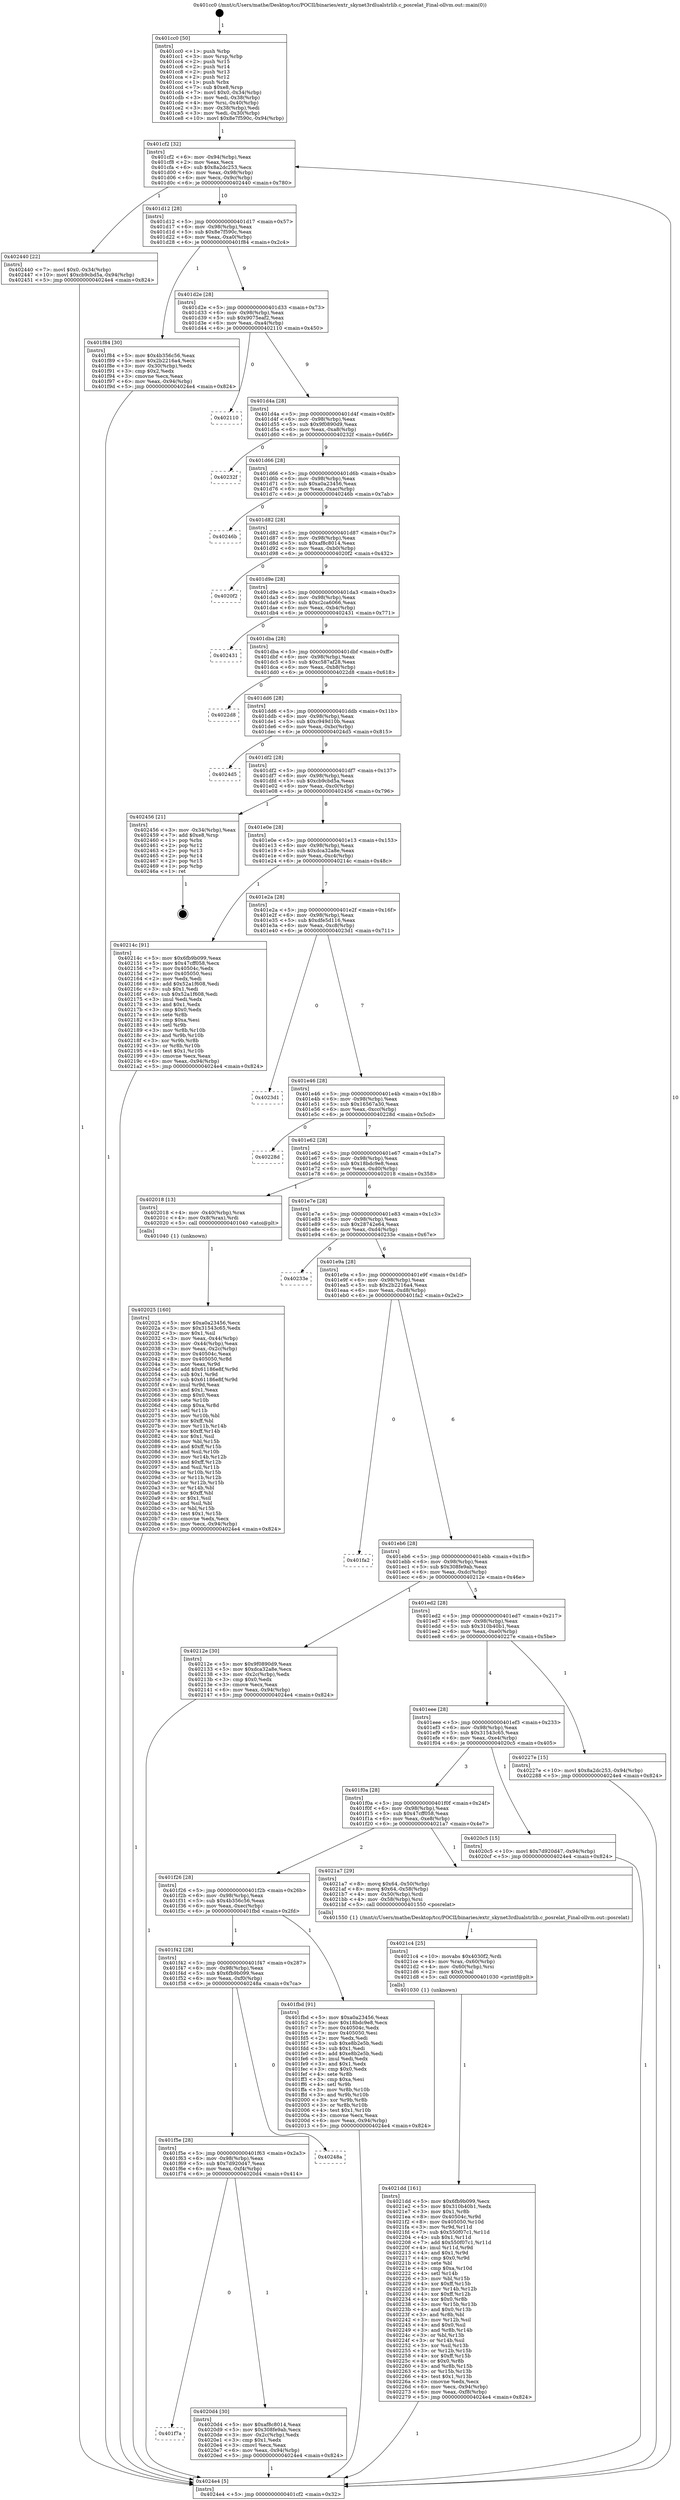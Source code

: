digraph "0x401cc0" {
  label = "0x401cc0 (/mnt/c/Users/mathe/Desktop/tcc/POCII/binaries/extr_skynet3rdlualstrlib.c_posrelat_Final-ollvm.out::main(0))"
  labelloc = "t"
  node[shape=record]

  Entry [label="",width=0.3,height=0.3,shape=circle,fillcolor=black,style=filled]
  "0x401cf2" [label="{
     0x401cf2 [32]\l
     | [instrs]\l
     &nbsp;&nbsp;0x401cf2 \<+6\>: mov -0x94(%rbp),%eax\l
     &nbsp;&nbsp;0x401cf8 \<+2\>: mov %eax,%ecx\l
     &nbsp;&nbsp;0x401cfa \<+6\>: sub $0x8a2dc253,%ecx\l
     &nbsp;&nbsp;0x401d00 \<+6\>: mov %eax,-0x98(%rbp)\l
     &nbsp;&nbsp;0x401d06 \<+6\>: mov %ecx,-0x9c(%rbp)\l
     &nbsp;&nbsp;0x401d0c \<+6\>: je 0000000000402440 \<main+0x780\>\l
  }"]
  "0x402440" [label="{
     0x402440 [22]\l
     | [instrs]\l
     &nbsp;&nbsp;0x402440 \<+7\>: movl $0x0,-0x34(%rbp)\l
     &nbsp;&nbsp;0x402447 \<+10\>: movl $0xcb9cbd5a,-0x94(%rbp)\l
     &nbsp;&nbsp;0x402451 \<+5\>: jmp 00000000004024e4 \<main+0x824\>\l
  }"]
  "0x401d12" [label="{
     0x401d12 [28]\l
     | [instrs]\l
     &nbsp;&nbsp;0x401d12 \<+5\>: jmp 0000000000401d17 \<main+0x57\>\l
     &nbsp;&nbsp;0x401d17 \<+6\>: mov -0x98(%rbp),%eax\l
     &nbsp;&nbsp;0x401d1d \<+5\>: sub $0x8e7f590c,%eax\l
     &nbsp;&nbsp;0x401d22 \<+6\>: mov %eax,-0xa0(%rbp)\l
     &nbsp;&nbsp;0x401d28 \<+6\>: je 0000000000401f84 \<main+0x2c4\>\l
  }"]
  Exit [label="",width=0.3,height=0.3,shape=circle,fillcolor=black,style=filled,peripheries=2]
  "0x401f84" [label="{
     0x401f84 [30]\l
     | [instrs]\l
     &nbsp;&nbsp;0x401f84 \<+5\>: mov $0x4b356c56,%eax\l
     &nbsp;&nbsp;0x401f89 \<+5\>: mov $0x2b2216a4,%ecx\l
     &nbsp;&nbsp;0x401f8e \<+3\>: mov -0x30(%rbp),%edx\l
     &nbsp;&nbsp;0x401f91 \<+3\>: cmp $0x2,%edx\l
     &nbsp;&nbsp;0x401f94 \<+3\>: cmovne %ecx,%eax\l
     &nbsp;&nbsp;0x401f97 \<+6\>: mov %eax,-0x94(%rbp)\l
     &nbsp;&nbsp;0x401f9d \<+5\>: jmp 00000000004024e4 \<main+0x824\>\l
  }"]
  "0x401d2e" [label="{
     0x401d2e [28]\l
     | [instrs]\l
     &nbsp;&nbsp;0x401d2e \<+5\>: jmp 0000000000401d33 \<main+0x73\>\l
     &nbsp;&nbsp;0x401d33 \<+6\>: mov -0x98(%rbp),%eax\l
     &nbsp;&nbsp;0x401d39 \<+5\>: sub $0x9075eaf2,%eax\l
     &nbsp;&nbsp;0x401d3e \<+6\>: mov %eax,-0xa4(%rbp)\l
     &nbsp;&nbsp;0x401d44 \<+6\>: je 0000000000402110 \<main+0x450\>\l
  }"]
  "0x4024e4" [label="{
     0x4024e4 [5]\l
     | [instrs]\l
     &nbsp;&nbsp;0x4024e4 \<+5\>: jmp 0000000000401cf2 \<main+0x32\>\l
  }"]
  "0x401cc0" [label="{
     0x401cc0 [50]\l
     | [instrs]\l
     &nbsp;&nbsp;0x401cc0 \<+1\>: push %rbp\l
     &nbsp;&nbsp;0x401cc1 \<+3\>: mov %rsp,%rbp\l
     &nbsp;&nbsp;0x401cc4 \<+2\>: push %r15\l
     &nbsp;&nbsp;0x401cc6 \<+2\>: push %r14\l
     &nbsp;&nbsp;0x401cc8 \<+2\>: push %r13\l
     &nbsp;&nbsp;0x401cca \<+2\>: push %r12\l
     &nbsp;&nbsp;0x401ccc \<+1\>: push %rbx\l
     &nbsp;&nbsp;0x401ccd \<+7\>: sub $0xe8,%rsp\l
     &nbsp;&nbsp;0x401cd4 \<+7\>: movl $0x0,-0x34(%rbp)\l
     &nbsp;&nbsp;0x401cdb \<+3\>: mov %edi,-0x38(%rbp)\l
     &nbsp;&nbsp;0x401cde \<+4\>: mov %rsi,-0x40(%rbp)\l
     &nbsp;&nbsp;0x401ce2 \<+3\>: mov -0x38(%rbp),%edi\l
     &nbsp;&nbsp;0x401ce5 \<+3\>: mov %edi,-0x30(%rbp)\l
     &nbsp;&nbsp;0x401ce8 \<+10\>: movl $0x8e7f590c,-0x94(%rbp)\l
  }"]
  "0x4021dd" [label="{
     0x4021dd [161]\l
     | [instrs]\l
     &nbsp;&nbsp;0x4021dd \<+5\>: mov $0x6fb9b099,%ecx\l
     &nbsp;&nbsp;0x4021e2 \<+5\>: mov $0x310b40b1,%edx\l
     &nbsp;&nbsp;0x4021e7 \<+3\>: mov $0x1,%r8b\l
     &nbsp;&nbsp;0x4021ea \<+8\>: mov 0x40504c,%r9d\l
     &nbsp;&nbsp;0x4021f2 \<+8\>: mov 0x405050,%r10d\l
     &nbsp;&nbsp;0x4021fa \<+3\>: mov %r9d,%r11d\l
     &nbsp;&nbsp;0x4021fd \<+7\>: sub $0x550f07c1,%r11d\l
     &nbsp;&nbsp;0x402204 \<+4\>: sub $0x1,%r11d\l
     &nbsp;&nbsp;0x402208 \<+7\>: add $0x550f07c1,%r11d\l
     &nbsp;&nbsp;0x40220f \<+4\>: imul %r11d,%r9d\l
     &nbsp;&nbsp;0x402213 \<+4\>: and $0x1,%r9d\l
     &nbsp;&nbsp;0x402217 \<+4\>: cmp $0x0,%r9d\l
     &nbsp;&nbsp;0x40221b \<+3\>: sete %bl\l
     &nbsp;&nbsp;0x40221e \<+4\>: cmp $0xa,%r10d\l
     &nbsp;&nbsp;0x402222 \<+4\>: setl %r14b\l
     &nbsp;&nbsp;0x402226 \<+3\>: mov %bl,%r15b\l
     &nbsp;&nbsp;0x402229 \<+4\>: xor $0xff,%r15b\l
     &nbsp;&nbsp;0x40222d \<+3\>: mov %r14b,%r12b\l
     &nbsp;&nbsp;0x402230 \<+4\>: xor $0xff,%r12b\l
     &nbsp;&nbsp;0x402234 \<+4\>: xor $0x0,%r8b\l
     &nbsp;&nbsp;0x402238 \<+3\>: mov %r15b,%r13b\l
     &nbsp;&nbsp;0x40223b \<+4\>: and $0x0,%r13b\l
     &nbsp;&nbsp;0x40223f \<+3\>: and %r8b,%bl\l
     &nbsp;&nbsp;0x402242 \<+3\>: mov %r12b,%sil\l
     &nbsp;&nbsp;0x402245 \<+4\>: and $0x0,%sil\l
     &nbsp;&nbsp;0x402249 \<+3\>: and %r8b,%r14b\l
     &nbsp;&nbsp;0x40224c \<+3\>: or %bl,%r13b\l
     &nbsp;&nbsp;0x40224f \<+3\>: or %r14b,%sil\l
     &nbsp;&nbsp;0x402252 \<+3\>: xor %sil,%r13b\l
     &nbsp;&nbsp;0x402255 \<+3\>: or %r12b,%r15b\l
     &nbsp;&nbsp;0x402258 \<+4\>: xor $0xff,%r15b\l
     &nbsp;&nbsp;0x40225c \<+4\>: or $0x0,%r8b\l
     &nbsp;&nbsp;0x402260 \<+3\>: and %r8b,%r15b\l
     &nbsp;&nbsp;0x402263 \<+3\>: or %r15b,%r13b\l
     &nbsp;&nbsp;0x402266 \<+4\>: test $0x1,%r13b\l
     &nbsp;&nbsp;0x40226a \<+3\>: cmovne %edx,%ecx\l
     &nbsp;&nbsp;0x40226d \<+6\>: mov %ecx,-0x94(%rbp)\l
     &nbsp;&nbsp;0x402273 \<+6\>: mov %eax,-0xf8(%rbp)\l
     &nbsp;&nbsp;0x402279 \<+5\>: jmp 00000000004024e4 \<main+0x824\>\l
  }"]
  "0x402110" [label="{
     0x402110\l
  }", style=dashed]
  "0x401d4a" [label="{
     0x401d4a [28]\l
     | [instrs]\l
     &nbsp;&nbsp;0x401d4a \<+5\>: jmp 0000000000401d4f \<main+0x8f\>\l
     &nbsp;&nbsp;0x401d4f \<+6\>: mov -0x98(%rbp),%eax\l
     &nbsp;&nbsp;0x401d55 \<+5\>: sub $0x9f0890d9,%eax\l
     &nbsp;&nbsp;0x401d5a \<+6\>: mov %eax,-0xa8(%rbp)\l
     &nbsp;&nbsp;0x401d60 \<+6\>: je 000000000040232f \<main+0x66f\>\l
  }"]
  "0x4021c4" [label="{
     0x4021c4 [25]\l
     | [instrs]\l
     &nbsp;&nbsp;0x4021c4 \<+10\>: movabs $0x4030f2,%rdi\l
     &nbsp;&nbsp;0x4021ce \<+4\>: mov %rax,-0x60(%rbp)\l
     &nbsp;&nbsp;0x4021d2 \<+4\>: mov -0x60(%rbp),%rsi\l
     &nbsp;&nbsp;0x4021d6 \<+2\>: mov $0x0,%al\l
     &nbsp;&nbsp;0x4021d8 \<+5\>: call 0000000000401030 \<printf@plt\>\l
     | [calls]\l
     &nbsp;&nbsp;0x401030 \{1\} (unknown)\l
  }"]
  "0x40232f" [label="{
     0x40232f\l
  }", style=dashed]
  "0x401d66" [label="{
     0x401d66 [28]\l
     | [instrs]\l
     &nbsp;&nbsp;0x401d66 \<+5\>: jmp 0000000000401d6b \<main+0xab\>\l
     &nbsp;&nbsp;0x401d6b \<+6\>: mov -0x98(%rbp),%eax\l
     &nbsp;&nbsp;0x401d71 \<+5\>: sub $0xa0a23456,%eax\l
     &nbsp;&nbsp;0x401d76 \<+6\>: mov %eax,-0xac(%rbp)\l
     &nbsp;&nbsp;0x401d7c \<+6\>: je 000000000040246b \<main+0x7ab\>\l
  }"]
  "0x401f7a" [label="{
     0x401f7a\l
  }", style=dashed]
  "0x40246b" [label="{
     0x40246b\l
  }", style=dashed]
  "0x401d82" [label="{
     0x401d82 [28]\l
     | [instrs]\l
     &nbsp;&nbsp;0x401d82 \<+5\>: jmp 0000000000401d87 \<main+0xc7\>\l
     &nbsp;&nbsp;0x401d87 \<+6\>: mov -0x98(%rbp),%eax\l
     &nbsp;&nbsp;0x401d8d \<+5\>: sub $0xaf8c8014,%eax\l
     &nbsp;&nbsp;0x401d92 \<+6\>: mov %eax,-0xb0(%rbp)\l
     &nbsp;&nbsp;0x401d98 \<+6\>: je 00000000004020f2 \<main+0x432\>\l
  }"]
  "0x4020d4" [label="{
     0x4020d4 [30]\l
     | [instrs]\l
     &nbsp;&nbsp;0x4020d4 \<+5\>: mov $0xaf8c8014,%eax\l
     &nbsp;&nbsp;0x4020d9 \<+5\>: mov $0x308fe9ab,%ecx\l
     &nbsp;&nbsp;0x4020de \<+3\>: mov -0x2c(%rbp),%edx\l
     &nbsp;&nbsp;0x4020e1 \<+3\>: cmp $0x1,%edx\l
     &nbsp;&nbsp;0x4020e4 \<+3\>: cmovl %ecx,%eax\l
     &nbsp;&nbsp;0x4020e7 \<+6\>: mov %eax,-0x94(%rbp)\l
     &nbsp;&nbsp;0x4020ed \<+5\>: jmp 00000000004024e4 \<main+0x824\>\l
  }"]
  "0x4020f2" [label="{
     0x4020f2\l
  }", style=dashed]
  "0x401d9e" [label="{
     0x401d9e [28]\l
     | [instrs]\l
     &nbsp;&nbsp;0x401d9e \<+5\>: jmp 0000000000401da3 \<main+0xe3\>\l
     &nbsp;&nbsp;0x401da3 \<+6\>: mov -0x98(%rbp),%eax\l
     &nbsp;&nbsp;0x401da9 \<+5\>: sub $0xc2ca6066,%eax\l
     &nbsp;&nbsp;0x401dae \<+6\>: mov %eax,-0xb4(%rbp)\l
     &nbsp;&nbsp;0x401db4 \<+6\>: je 0000000000402431 \<main+0x771\>\l
  }"]
  "0x401f5e" [label="{
     0x401f5e [28]\l
     | [instrs]\l
     &nbsp;&nbsp;0x401f5e \<+5\>: jmp 0000000000401f63 \<main+0x2a3\>\l
     &nbsp;&nbsp;0x401f63 \<+6\>: mov -0x98(%rbp),%eax\l
     &nbsp;&nbsp;0x401f69 \<+5\>: sub $0x7d920d47,%eax\l
     &nbsp;&nbsp;0x401f6e \<+6\>: mov %eax,-0xf4(%rbp)\l
     &nbsp;&nbsp;0x401f74 \<+6\>: je 00000000004020d4 \<main+0x414\>\l
  }"]
  "0x402431" [label="{
     0x402431\l
  }", style=dashed]
  "0x401dba" [label="{
     0x401dba [28]\l
     | [instrs]\l
     &nbsp;&nbsp;0x401dba \<+5\>: jmp 0000000000401dbf \<main+0xff\>\l
     &nbsp;&nbsp;0x401dbf \<+6\>: mov -0x98(%rbp),%eax\l
     &nbsp;&nbsp;0x401dc5 \<+5\>: sub $0xc587af28,%eax\l
     &nbsp;&nbsp;0x401dca \<+6\>: mov %eax,-0xb8(%rbp)\l
     &nbsp;&nbsp;0x401dd0 \<+6\>: je 00000000004022d8 \<main+0x618\>\l
  }"]
  "0x40248a" [label="{
     0x40248a\l
  }", style=dashed]
  "0x4022d8" [label="{
     0x4022d8\l
  }", style=dashed]
  "0x401dd6" [label="{
     0x401dd6 [28]\l
     | [instrs]\l
     &nbsp;&nbsp;0x401dd6 \<+5\>: jmp 0000000000401ddb \<main+0x11b\>\l
     &nbsp;&nbsp;0x401ddb \<+6\>: mov -0x98(%rbp),%eax\l
     &nbsp;&nbsp;0x401de1 \<+5\>: sub $0xc949d10b,%eax\l
     &nbsp;&nbsp;0x401de6 \<+6\>: mov %eax,-0xbc(%rbp)\l
     &nbsp;&nbsp;0x401dec \<+6\>: je 00000000004024d5 \<main+0x815\>\l
  }"]
  "0x402025" [label="{
     0x402025 [160]\l
     | [instrs]\l
     &nbsp;&nbsp;0x402025 \<+5\>: mov $0xa0a23456,%ecx\l
     &nbsp;&nbsp;0x40202a \<+5\>: mov $0x31543c65,%edx\l
     &nbsp;&nbsp;0x40202f \<+3\>: mov $0x1,%sil\l
     &nbsp;&nbsp;0x402032 \<+3\>: mov %eax,-0x44(%rbp)\l
     &nbsp;&nbsp;0x402035 \<+3\>: mov -0x44(%rbp),%eax\l
     &nbsp;&nbsp;0x402038 \<+3\>: mov %eax,-0x2c(%rbp)\l
     &nbsp;&nbsp;0x40203b \<+7\>: mov 0x40504c,%eax\l
     &nbsp;&nbsp;0x402042 \<+8\>: mov 0x405050,%r8d\l
     &nbsp;&nbsp;0x40204a \<+3\>: mov %eax,%r9d\l
     &nbsp;&nbsp;0x40204d \<+7\>: add $0x61186e8f,%r9d\l
     &nbsp;&nbsp;0x402054 \<+4\>: sub $0x1,%r9d\l
     &nbsp;&nbsp;0x402058 \<+7\>: sub $0x61186e8f,%r9d\l
     &nbsp;&nbsp;0x40205f \<+4\>: imul %r9d,%eax\l
     &nbsp;&nbsp;0x402063 \<+3\>: and $0x1,%eax\l
     &nbsp;&nbsp;0x402066 \<+3\>: cmp $0x0,%eax\l
     &nbsp;&nbsp;0x402069 \<+4\>: sete %r10b\l
     &nbsp;&nbsp;0x40206d \<+4\>: cmp $0xa,%r8d\l
     &nbsp;&nbsp;0x402071 \<+4\>: setl %r11b\l
     &nbsp;&nbsp;0x402075 \<+3\>: mov %r10b,%bl\l
     &nbsp;&nbsp;0x402078 \<+3\>: xor $0xff,%bl\l
     &nbsp;&nbsp;0x40207b \<+3\>: mov %r11b,%r14b\l
     &nbsp;&nbsp;0x40207e \<+4\>: xor $0xff,%r14b\l
     &nbsp;&nbsp;0x402082 \<+4\>: xor $0x1,%sil\l
     &nbsp;&nbsp;0x402086 \<+3\>: mov %bl,%r15b\l
     &nbsp;&nbsp;0x402089 \<+4\>: and $0xff,%r15b\l
     &nbsp;&nbsp;0x40208d \<+3\>: and %sil,%r10b\l
     &nbsp;&nbsp;0x402090 \<+3\>: mov %r14b,%r12b\l
     &nbsp;&nbsp;0x402093 \<+4\>: and $0xff,%r12b\l
     &nbsp;&nbsp;0x402097 \<+3\>: and %sil,%r11b\l
     &nbsp;&nbsp;0x40209a \<+3\>: or %r10b,%r15b\l
     &nbsp;&nbsp;0x40209d \<+3\>: or %r11b,%r12b\l
     &nbsp;&nbsp;0x4020a0 \<+3\>: xor %r12b,%r15b\l
     &nbsp;&nbsp;0x4020a3 \<+3\>: or %r14b,%bl\l
     &nbsp;&nbsp;0x4020a6 \<+3\>: xor $0xff,%bl\l
     &nbsp;&nbsp;0x4020a9 \<+4\>: or $0x1,%sil\l
     &nbsp;&nbsp;0x4020ad \<+3\>: and %sil,%bl\l
     &nbsp;&nbsp;0x4020b0 \<+3\>: or %bl,%r15b\l
     &nbsp;&nbsp;0x4020b3 \<+4\>: test $0x1,%r15b\l
     &nbsp;&nbsp;0x4020b7 \<+3\>: cmovne %edx,%ecx\l
     &nbsp;&nbsp;0x4020ba \<+6\>: mov %ecx,-0x94(%rbp)\l
     &nbsp;&nbsp;0x4020c0 \<+5\>: jmp 00000000004024e4 \<main+0x824\>\l
  }"]
  "0x4024d5" [label="{
     0x4024d5\l
  }", style=dashed]
  "0x401df2" [label="{
     0x401df2 [28]\l
     | [instrs]\l
     &nbsp;&nbsp;0x401df2 \<+5\>: jmp 0000000000401df7 \<main+0x137\>\l
     &nbsp;&nbsp;0x401df7 \<+6\>: mov -0x98(%rbp),%eax\l
     &nbsp;&nbsp;0x401dfd \<+5\>: sub $0xcb9cbd5a,%eax\l
     &nbsp;&nbsp;0x401e02 \<+6\>: mov %eax,-0xc0(%rbp)\l
     &nbsp;&nbsp;0x401e08 \<+6\>: je 0000000000402456 \<main+0x796\>\l
  }"]
  "0x401f42" [label="{
     0x401f42 [28]\l
     | [instrs]\l
     &nbsp;&nbsp;0x401f42 \<+5\>: jmp 0000000000401f47 \<main+0x287\>\l
     &nbsp;&nbsp;0x401f47 \<+6\>: mov -0x98(%rbp),%eax\l
     &nbsp;&nbsp;0x401f4d \<+5\>: sub $0x6fb9b099,%eax\l
     &nbsp;&nbsp;0x401f52 \<+6\>: mov %eax,-0xf0(%rbp)\l
     &nbsp;&nbsp;0x401f58 \<+6\>: je 000000000040248a \<main+0x7ca\>\l
  }"]
  "0x402456" [label="{
     0x402456 [21]\l
     | [instrs]\l
     &nbsp;&nbsp;0x402456 \<+3\>: mov -0x34(%rbp),%eax\l
     &nbsp;&nbsp;0x402459 \<+7\>: add $0xe8,%rsp\l
     &nbsp;&nbsp;0x402460 \<+1\>: pop %rbx\l
     &nbsp;&nbsp;0x402461 \<+2\>: pop %r12\l
     &nbsp;&nbsp;0x402463 \<+2\>: pop %r13\l
     &nbsp;&nbsp;0x402465 \<+2\>: pop %r14\l
     &nbsp;&nbsp;0x402467 \<+2\>: pop %r15\l
     &nbsp;&nbsp;0x402469 \<+1\>: pop %rbp\l
     &nbsp;&nbsp;0x40246a \<+1\>: ret\l
  }"]
  "0x401e0e" [label="{
     0x401e0e [28]\l
     | [instrs]\l
     &nbsp;&nbsp;0x401e0e \<+5\>: jmp 0000000000401e13 \<main+0x153\>\l
     &nbsp;&nbsp;0x401e13 \<+6\>: mov -0x98(%rbp),%eax\l
     &nbsp;&nbsp;0x401e19 \<+5\>: sub $0xdca32a8e,%eax\l
     &nbsp;&nbsp;0x401e1e \<+6\>: mov %eax,-0xc4(%rbp)\l
     &nbsp;&nbsp;0x401e24 \<+6\>: je 000000000040214c \<main+0x48c\>\l
  }"]
  "0x401fbd" [label="{
     0x401fbd [91]\l
     | [instrs]\l
     &nbsp;&nbsp;0x401fbd \<+5\>: mov $0xa0a23456,%eax\l
     &nbsp;&nbsp;0x401fc2 \<+5\>: mov $0x18bdc9e8,%ecx\l
     &nbsp;&nbsp;0x401fc7 \<+7\>: mov 0x40504c,%edx\l
     &nbsp;&nbsp;0x401fce \<+7\>: mov 0x405050,%esi\l
     &nbsp;&nbsp;0x401fd5 \<+2\>: mov %edx,%edi\l
     &nbsp;&nbsp;0x401fd7 \<+6\>: sub $0xe8b2e5b,%edi\l
     &nbsp;&nbsp;0x401fdd \<+3\>: sub $0x1,%edi\l
     &nbsp;&nbsp;0x401fe0 \<+6\>: add $0xe8b2e5b,%edi\l
     &nbsp;&nbsp;0x401fe6 \<+3\>: imul %edi,%edx\l
     &nbsp;&nbsp;0x401fe9 \<+3\>: and $0x1,%edx\l
     &nbsp;&nbsp;0x401fec \<+3\>: cmp $0x0,%edx\l
     &nbsp;&nbsp;0x401fef \<+4\>: sete %r8b\l
     &nbsp;&nbsp;0x401ff3 \<+3\>: cmp $0xa,%esi\l
     &nbsp;&nbsp;0x401ff6 \<+4\>: setl %r9b\l
     &nbsp;&nbsp;0x401ffa \<+3\>: mov %r8b,%r10b\l
     &nbsp;&nbsp;0x401ffd \<+3\>: and %r9b,%r10b\l
     &nbsp;&nbsp;0x402000 \<+3\>: xor %r9b,%r8b\l
     &nbsp;&nbsp;0x402003 \<+3\>: or %r8b,%r10b\l
     &nbsp;&nbsp;0x402006 \<+4\>: test $0x1,%r10b\l
     &nbsp;&nbsp;0x40200a \<+3\>: cmovne %ecx,%eax\l
     &nbsp;&nbsp;0x40200d \<+6\>: mov %eax,-0x94(%rbp)\l
     &nbsp;&nbsp;0x402013 \<+5\>: jmp 00000000004024e4 \<main+0x824\>\l
  }"]
  "0x40214c" [label="{
     0x40214c [91]\l
     | [instrs]\l
     &nbsp;&nbsp;0x40214c \<+5\>: mov $0x6fb9b099,%eax\l
     &nbsp;&nbsp;0x402151 \<+5\>: mov $0x47cff058,%ecx\l
     &nbsp;&nbsp;0x402156 \<+7\>: mov 0x40504c,%edx\l
     &nbsp;&nbsp;0x40215d \<+7\>: mov 0x405050,%esi\l
     &nbsp;&nbsp;0x402164 \<+2\>: mov %edx,%edi\l
     &nbsp;&nbsp;0x402166 \<+6\>: add $0x52a1f608,%edi\l
     &nbsp;&nbsp;0x40216c \<+3\>: sub $0x1,%edi\l
     &nbsp;&nbsp;0x40216f \<+6\>: sub $0x52a1f608,%edi\l
     &nbsp;&nbsp;0x402175 \<+3\>: imul %edi,%edx\l
     &nbsp;&nbsp;0x402178 \<+3\>: and $0x1,%edx\l
     &nbsp;&nbsp;0x40217b \<+3\>: cmp $0x0,%edx\l
     &nbsp;&nbsp;0x40217e \<+4\>: sete %r8b\l
     &nbsp;&nbsp;0x402182 \<+3\>: cmp $0xa,%esi\l
     &nbsp;&nbsp;0x402185 \<+4\>: setl %r9b\l
     &nbsp;&nbsp;0x402189 \<+3\>: mov %r8b,%r10b\l
     &nbsp;&nbsp;0x40218c \<+3\>: and %r9b,%r10b\l
     &nbsp;&nbsp;0x40218f \<+3\>: xor %r9b,%r8b\l
     &nbsp;&nbsp;0x402192 \<+3\>: or %r8b,%r10b\l
     &nbsp;&nbsp;0x402195 \<+4\>: test $0x1,%r10b\l
     &nbsp;&nbsp;0x402199 \<+3\>: cmovne %ecx,%eax\l
     &nbsp;&nbsp;0x40219c \<+6\>: mov %eax,-0x94(%rbp)\l
     &nbsp;&nbsp;0x4021a2 \<+5\>: jmp 00000000004024e4 \<main+0x824\>\l
  }"]
  "0x401e2a" [label="{
     0x401e2a [28]\l
     | [instrs]\l
     &nbsp;&nbsp;0x401e2a \<+5\>: jmp 0000000000401e2f \<main+0x16f\>\l
     &nbsp;&nbsp;0x401e2f \<+6\>: mov -0x98(%rbp),%eax\l
     &nbsp;&nbsp;0x401e35 \<+5\>: sub $0xdfe5d116,%eax\l
     &nbsp;&nbsp;0x401e3a \<+6\>: mov %eax,-0xc8(%rbp)\l
     &nbsp;&nbsp;0x401e40 \<+6\>: je 00000000004023d1 \<main+0x711\>\l
  }"]
  "0x401f26" [label="{
     0x401f26 [28]\l
     | [instrs]\l
     &nbsp;&nbsp;0x401f26 \<+5\>: jmp 0000000000401f2b \<main+0x26b\>\l
     &nbsp;&nbsp;0x401f2b \<+6\>: mov -0x98(%rbp),%eax\l
     &nbsp;&nbsp;0x401f31 \<+5\>: sub $0x4b356c56,%eax\l
     &nbsp;&nbsp;0x401f36 \<+6\>: mov %eax,-0xec(%rbp)\l
     &nbsp;&nbsp;0x401f3c \<+6\>: je 0000000000401fbd \<main+0x2fd\>\l
  }"]
  "0x4023d1" [label="{
     0x4023d1\l
  }", style=dashed]
  "0x401e46" [label="{
     0x401e46 [28]\l
     | [instrs]\l
     &nbsp;&nbsp;0x401e46 \<+5\>: jmp 0000000000401e4b \<main+0x18b\>\l
     &nbsp;&nbsp;0x401e4b \<+6\>: mov -0x98(%rbp),%eax\l
     &nbsp;&nbsp;0x401e51 \<+5\>: sub $0x16567a30,%eax\l
     &nbsp;&nbsp;0x401e56 \<+6\>: mov %eax,-0xcc(%rbp)\l
     &nbsp;&nbsp;0x401e5c \<+6\>: je 000000000040228d \<main+0x5cd\>\l
  }"]
  "0x4021a7" [label="{
     0x4021a7 [29]\l
     | [instrs]\l
     &nbsp;&nbsp;0x4021a7 \<+8\>: movq $0x64,-0x50(%rbp)\l
     &nbsp;&nbsp;0x4021af \<+8\>: movq $0x64,-0x58(%rbp)\l
     &nbsp;&nbsp;0x4021b7 \<+4\>: mov -0x50(%rbp),%rdi\l
     &nbsp;&nbsp;0x4021bb \<+4\>: mov -0x58(%rbp),%rsi\l
     &nbsp;&nbsp;0x4021bf \<+5\>: call 0000000000401550 \<posrelat\>\l
     | [calls]\l
     &nbsp;&nbsp;0x401550 \{1\} (/mnt/c/Users/mathe/Desktop/tcc/POCII/binaries/extr_skynet3rdlualstrlib.c_posrelat_Final-ollvm.out::posrelat)\l
  }"]
  "0x40228d" [label="{
     0x40228d\l
  }", style=dashed]
  "0x401e62" [label="{
     0x401e62 [28]\l
     | [instrs]\l
     &nbsp;&nbsp;0x401e62 \<+5\>: jmp 0000000000401e67 \<main+0x1a7\>\l
     &nbsp;&nbsp;0x401e67 \<+6\>: mov -0x98(%rbp),%eax\l
     &nbsp;&nbsp;0x401e6d \<+5\>: sub $0x18bdc9e8,%eax\l
     &nbsp;&nbsp;0x401e72 \<+6\>: mov %eax,-0xd0(%rbp)\l
     &nbsp;&nbsp;0x401e78 \<+6\>: je 0000000000402018 \<main+0x358\>\l
  }"]
  "0x401f0a" [label="{
     0x401f0a [28]\l
     | [instrs]\l
     &nbsp;&nbsp;0x401f0a \<+5\>: jmp 0000000000401f0f \<main+0x24f\>\l
     &nbsp;&nbsp;0x401f0f \<+6\>: mov -0x98(%rbp),%eax\l
     &nbsp;&nbsp;0x401f15 \<+5\>: sub $0x47cff058,%eax\l
     &nbsp;&nbsp;0x401f1a \<+6\>: mov %eax,-0xe8(%rbp)\l
     &nbsp;&nbsp;0x401f20 \<+6\>: je 00000000004021a7 \<main+0x4e7\>\l
  }"]
  "0x402018" [label="{
     0x402018 [13]\l
     | [instrs]\l
     &nbsp;&nbsp;0x402018 \<+4\>: mov -0x40(%rbp),%rax\l
     &nbsp;&nbsp;0x40201c \<+4\>: mov 0x8(%rax),%rdi\l
     &nbsp;&nbsp;0x402020 \<+5\>: call 0000000000401040 \<atoi@plt\>\l
     | [calls]\l
     &nbsp;&nbsp;0x401040 \{1\} (unknown)\l
  }"]
  "0x401e7e" [label="{
     0x401e7e [28]\l
     | [instrs]\l
     &nbsp;&nbsp;0x401e7e \<+5\>: jmp 0000000000401e83 \<main+0x1c3\>\l
     &nbsp;&nbsp;0x401e83 \<+6\>: mov -0x98(%rbp),%eax\l
     &nbsp;&nbsp;0x401e89 \<+5\>: sub $0x28742e64,%eax\l
     &nbsp;&nbsp;0x401e8e \<+6\>: mov %eax,-0xd4(%rbp)\l
     &nbsp;&nbsp;0x401e94 \<+6\>: je 000000000040233e \<main+0x67e\>\l
  }"]
  "0x4020c5" [label="{
     0x4020c5 [15]\l
     | [instrs]\l
     &nbsp;&nbsp;0x4020c5 \<+10\>: movl $0x7d920d47,-0x94(%rbp)\l
     &nbsp;&nbsp;0x4020cf \<+5\>: jmp 00000000004024e4 \<main+0x824\>\l
  }"]
  "0x40233e" [label="{
     0x40233e\l
  }", style=dashed]
  "0x401e9a" [label="{
     0x401e9a [28]\l
     | [instrs]\l
     &nbsp;&nbsp;0x401e9a \<+5\>: jmp 0000000000401e9f \<main+0x1df\>\l
     &nbsp;&nbsp;0x401e9f \<+6\>: mov -0x98(%rbp),%eax\l
     &nbsp;&nbsp;0x401ea5 \<+5\>: sub $0x2b2216a4,%eax\l
     &nbsp;&nbsp;0x401eaa \<+6\>: mov %eax,-0xd8(%rbp)\l
     &nbsp;&nbsp;0x401eb0 \<+6\>: je 0000000000401fa2 \<main+0x2e2\>\l
  }"]
  "0x401eee" [label="{
     0x401eee [28]\l
     | [instrs]\l
     &nbsp;&nbsp;0x401eee \<+5\>: jmp 0000000000401ef3 \<main+0x233\>\l
     &nbsp;&nbsp;0x401ef3 \<+6\>: mov -0x98(%rbp),%eax\l
     &nbsp;&nbsp;0x401ef9 \<+5\>: sub $0x31543c65,%eax\l
     &nbsp;&nbsp;0x401efe \<+6\>: mov %eax,-0xe4(%rbp)\l
     &nbsp;&nbsp;0x401f04 \<+6\>: je 00000000004020c5 \<main+0x405\>\l
  }"]
  "0x401fa2" [label="{
     0x401fa2\l
  }", style=dashed]
  "0x401eb6" [label="{
     0x401eb6 [28]\l
     | [instrs]\l
     &nbsp;&nbsp;0x401eb6 \<+5\>: jmp 0000000000401ebb \<main+0x1fb\>\l
     &nbsp;&nbsp;0x401ebb \<+6\>: mov -0x98(%rbp),%eax\l
     &nbsp;&nbsp;0x401ec1 \<+5\>: sub $0x308fe9ab,%eax\l
     &nbsp;&nbsp;0x401ec6 \<+6\>: mov %eax,-0xdc(%rbp)\l
     &nbsp;&nbsp;0x401ecc \<+6\>: je 000000000040212e \<main+0x46e\>\l
  }"]
  "0x40227e" [label="{
     0x40227e [15]\l
     | [instrs]\l
     &nbsp;&nbsp;0x40227e \<+10\>: movl $0x8a2dc253,-0x94(%rbp)\l
     &nbsp;&nbsp;0x402288 \<+5\>: jmp 00000000004024e4 \<main+0x824\>\l
  }"]
  "0x40212e" [label="{
     0x40212e [30]\l
     | [instrs]\l
     &nbsp;&nbsp;0x40212e \<+5\>: mov $0x9f0890d9,%eax\l
     &nbsp;&nbsp;0x402133 \<+5\>: mov $0xdca32a8e,%ecx\l
     &nbsp;&nbsp;0x402138 \<+3\>: mov -0x2c(%rbp),%edx\l
     &nbsp;&nbsp;0x40213b \<+3\>: cmp $0x0,%edx\l
     &nbsp;&nbsp;0x40213e \<+3\>: cmove %ecx,%eax\l
     &nbsp;&nbsp;0x402141 \<+6\>: mov %eax,-0x94(%rbp)\l
     &nbsp;&nbsp;0x402147 \<+5\>: jmp 00000000004024e4 \<main+0x824\>\l
  }"]
  "0x401ed2" [label="{
     0x401ed2 [28]\l
     | [instrs]\l
     &nbsp;&nbsp;0x401ed2 \<+5\>: jmp 0000000000401ed7 \<main+0x217\>\l
     &nbsp;&nbsp;0x401ed7 \<+6\>: mov -0x98(%rbp),%eax\l
     &nbsp;&nbsp;0x401edd \<+5\>: sub $0x310b40b1,%eax\l
     &nbsp;&nbsp;0x401ee2 \<+6\>: mov %eax,-0xe0(%rbp)\l
     &nbsp;&nbsp;0x401ee8 \<+6\>: je 000000000040227e \<main+0x5be\>\l
  }"]
  Entry -> "0x401cc0" [label=" 1"]
  "0x401cf2" -> "0x402440" [label=" 1"]
  "0x401cf2" -> "0x401d12" [label=" 10"]
  "0x402456" -> Exit [label=" 1"]
  "0x401d12" -> "0x401f84" [label=" 1"]
  "0x401d12" -> "0x401d2e" [label=" 9"]
  "0x401f84" -> "0x4024e4" [label=" 1"]
  "0x401cc0" -> "0x401cf2" [label=" 1"]
  "0x4024e4" -> "0x401cf2" [label=" 10"]
  "0x402440" -> "0x4024e4" [label=" 1"]
  "0x401d2e" -> "0x402110" [label=" 0"]
  "0x401d2e" -> "0x401d4a" [label=" 9"]
  "0x40227e" -> "0x4024e4" [label=" 1"]
  "0x401d4a" -> "0x40232f" [label=" 0"]
  "0x401d4a" -> "0x401d66" [label=" 9"]
  "0x4021dd" -> "0x4024e4" [label=" 1"]
  "0x401d66" -> "0x40246b" [label=" 0"]
  "0x401d66" -> "0x401d82" [label=" 9"]
  "0x4021c4" -> "0x4021dd" [label=" 1"]
  "0x401d82" -> "0x4020f2" [label=" 0"]
  "0x401d82" -> "0x401d9e" [label=" 9"]
  "0x4021a7" -> "0x4021c4" [label=" 1"]
  "0x401d9e" -> "0x402431" [label=" 0"]
  "0x401d9e" -> "0x401dba" [label=" 9"]
  "0x40212e" -> "0x4024e4" [label=" 1"]
  "0x401dba" -> "0x4022d8" [label=" 0"]
  "0x401dba" -> "0x401dd6" [label=" 9"]
  "0x4020d4" -> "0x4024e4" [label=" 1"]
  "0x401dd6" -> "0x4024d5" [label=" 0"]
  "0x401dd6" -> "0x401df2" [label=" 9"]
  "0x401f5e" -> "0x4020d4" [label=" 1"]
  "0x401df2" -> "0x402456" [label=" 1"]
  "0x401df2" -> "0x401e0e" [label=" 8"]
  "0x40214c" -> "0x4024e4" [label=" 1"]
  "0x401e0e" -> "0x40214c" [label=" 1"]
  "0x401e0e" -> "0x401e2a" [label=" 7"]
  "0x401f42" -> "0x401f5e" [label=" 1"]
  "0x401e2a" -> "0x4023d1" [label=" 0"]
  "0x401e2a" -> "0x401e46" [label=" 7"]
  "0x401f5e" -> "0x401f7a" [label=" 0"]
  "0x401e46" -> "0x40228d" [label=" 0"]
  "0x401e46" -> "0x401e62" [label=" 7"]
  "0x4020c5" -> "0x4024e4" [label=" 1"]
  "0x401e62" -> "0x402018" [label=" 1"]
  "0x401e62" -> "0x401e7e" [label=" 6"]
  "0x402018" -> "0x402025" [label=" 1"]
  "0x401e7e" -> "0x40233e" [label=" 0"]
  "0x401e7e" -> "0x401e9a" [label=" 6"]
  "0x401fbd" -> "0x4024e4" [label=" 1"]
  "0x401e9a" -> "0x401fa2" [label=" 0"]
  "0x401e9a" -> "0x401eb6" [label=" 6"]
  "0x401f26" -> "0x401fbd" [label=" 1"]
  "0x401eb6" -> "0x40212e" [label=" 1"]
  "0x401eb6" -> "0x401ed2" [label=" 5"]
  "0x401f42" -> "0x40248a" [label=" 0"]
  "0x401ed2" -> "0x40227e" [label=" 1"]
  "0x401ed2" -> "0x401eee" [label=" 4"]
  "0x401f26" -> "0x401f42" [label=" 1"]
  "0x401eee" -> "0x4020c5" [label=" 1"]
  "0x401eee" -> "0x401f0a" [label=" 3"]
  "0x402025" -> "0x4024e4" [label=" 1"]
  "0x401f0a" -> "0x4021a7" [label=" 1"]
  "0x401f0a" -> "0x401f26" [label=" 2"]
}
